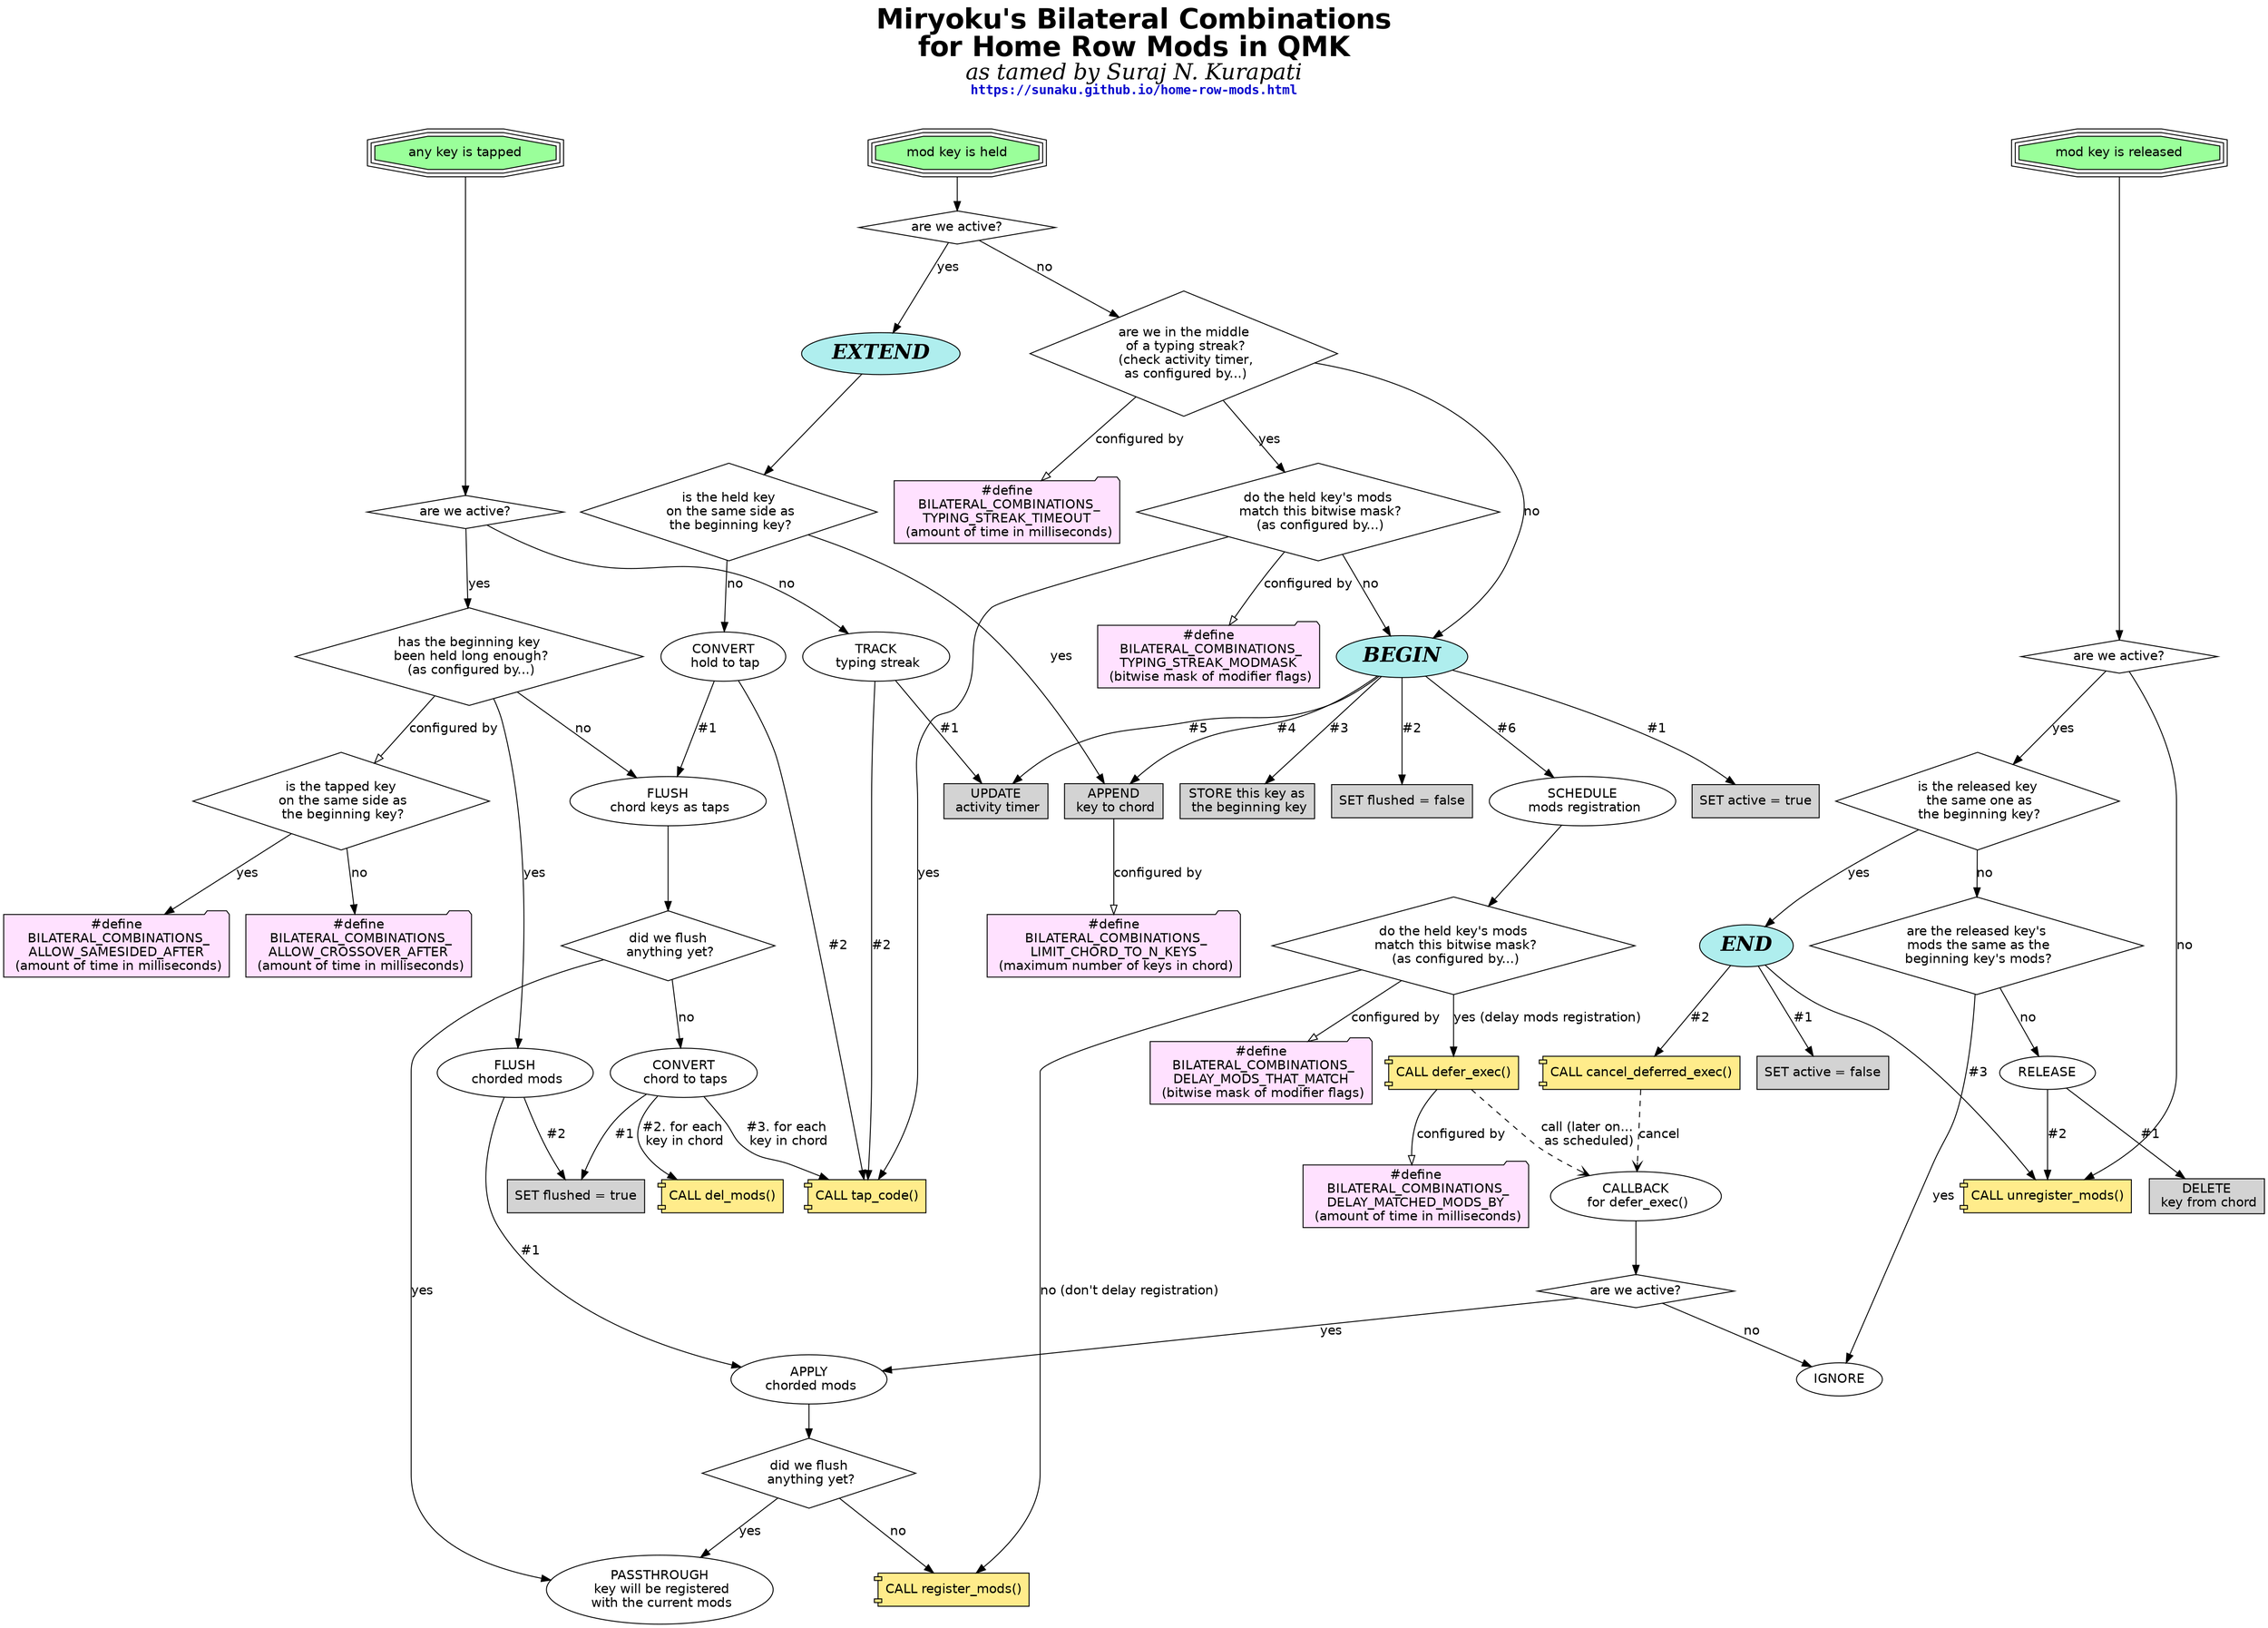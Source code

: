 digraph BILATERAL_COMBINATIONS {
	graph [
		label=<
			Miryoku's Bilateral Combinations
				<br/>
			for Home Row Mods in QMK
				<br/>
				<font face="Times-Italic" point-size="24">
			as tamed by Suraj N. Kurapati
				</font>
				<br/>
				<font face="Courier-Bold" point-size="14" color="blue3">
			https://sunaku.github.io/home-row-mods.html
				</font>
				<br/>
				<br/>
		>,
		labelloc=t,
		fontsize=30,
		fontname="Helvetica-Bold",
		layout=dot
	]
	node [fontname="Helvetica"]
	edge [fontname="Helvetica"]

	subgraph user_config {
		node [shape=folder, style=filled, fillcolor=thistle1]
		BILATERAL_COMBINATIONS_LIMIT_CHORD_TO_N_KEYS [label="#define\n BILATERAL_COMBINATIONS_\nLIMIT_CHORD_TO_N_KEYS\n (maximum number of keys in chord)"]
		BILATERAL_COMBINATIONS_ALLOW_SAMESIDED_AFTER [label="#define\n BILATERAL_COMBINATIONS_\nALLOW_SAMESIDED_AFTER\n (amount of time in milliseconds)"]
		BILATERAL_COMBINATIONS_ALLOW_CROSSOVER_AFTER [label="#define\n BILATERAL_COMBINATIONS_\nALLOW_CROSSOVER_AFTER\n (amount of time in milliseconds)"]
		BILATERAL_COMBINATIONS_DELAY_MATCHED_MODS_BY [label="#define\n BILATERAL_COMBINATIONS_\nDELAY_MATCHED_MODS_BY\n (amount of time in milliseconds)"]
		BILATERAL_COMBINATIONS_DELAY_MODS_THAT_MATCH [label="#define\n BILATERAL_COMBINATIONS_\nDELAY_MODS_THAT_MATCH\n (bitwise mask of modifier flags)"]
		BILATERAL_COMBINATIONS_TYPING_STREAK_TIMEOUT [label="#define\n BILATERAL_COMBINATIONS_\nTYPING_STREAK_TIMEOUT\n (amount of time in milliseconds)"]
		BILATERAL_COMBINATIONS_TYPING_STREAK_MODMASK [label="#define\n BILATERAL_COMBINATIONS_\nTYPING_STREAK_MODMASK\n (bitwise mask of modifier flags)"]
	}

	subgraph user_events {
		graph [rank=same]
		node [shape=tripleoctagon, style=filled, fillcolor=palegreen1]
		hold_event    [label="mod key is held"]
		tap_event     [label="any key is tapped"]
		release_event [label="mod key is released"]
	}

	subgraph QMK_syscalls {
		node [shape=component, style=filled, fillcolor=lightgoldenrod1]
		register_mods        [label="CALL register_mods()"]
		del_mods             [label="CALL del_mods()"]
		unregister_mods      [label="CALL unregister_mods()"]
		tap_code             [label="CALL tap_code()"]
		defer_exec           [label="CALL defer_exec()"]
		cancel_deferred_exec [label="CALL cancel_deferred_exec()"]
	}

	subgraph major_states {
		node [style=filled, fillcolor=paleturquoise, fontname="Times-BoldItalic", fontsize=22]
		BEGIN
		EXTEND
		END
	}

	subgraph state_mutations {
		node [shape=box, style=filled]
		SET_active_true       [label="SET active = true"]
		SET_active_false      [label="SET active = false"]
		STORE_beginning_key   [label="STORE this key as\n the beginning key"]
		APPEND_key_to_chord   [label="APPEND\n key to chord"]
		DELETE_key_from_chord [label="DELETE\n key from chord"]
		SET_flushed_true      [label="SET flushed = true"]
		SET_flushed_false     [label="SET flushed = false"]
		UPDATE_streak_timer   [label="UPDATE\n activity timer"]
	}

	subgraph holding {
		hold_event -> hold_check_if_active

		hold_check_if_active [label="are we active?", shape=diamond]
		hold_check_if_active -> hold_check_if_typing_streak [label="no"]
		hold_check_if_active -> EXTEND [label="yes"]

		hold_check_if_typing_streak [label="are we in the middle\n of a typing streak?\n (check activity timer,\n as configured by...)", shape=diamond]
		hold_check_if_typing_streak -> BILATERAL_COMBINATIONS_TYPING_STREAK_TIMEOUT [label="configured by", arrowhead=onormal]
		hold_check_if_typing_streak -> hold_check_if_match_typing_streak_modmask [label="yes"]
		hold_check_if_typing_streak -> BEGIN [label="no"]

		hold_check_if_match_typing_streak_modmask [label="do the held key's mods\n match this bitwise mask?\n (as configured by...)", shape=diamond]
		hold_check_if_match_typing_streak_modmask -> BILATERAL_COMBINATIONS_TYPING_STREAK_MODMASK [label="configured by", arrowhead=onormal]
		hold_check_if_match_typing_streak_modmask -> tap_code [label="yes"]
		hold_check_if_match_typing_streak_modmask -> BEGIN [label="no"]

		// HOLD: a single key is held
		subgraph chord_begin {
			BEGIN -> SET_active_true     [label="#1"]
			BEGIN -> SET_flushed_false   [label="#2"]
			BEGIN -> STORE_beginning_key [label="#3"]
			BEGIN -> APPEND_key_to_chord [label="#4"]
			BEGIN -> UPDATE_streak_timer [label="#5"]
			BEGIN -> SCHEDULE            [label="#6"]

			SCHEDULE [label="SCHEDULE\n mods registration"]
			SCHEDULE -> SCHEDULE_check_if_mods_match_delay_mask

			SCHEDULE_check_if_mods_match_delay_mask [label="do the held key's mods\n match this bitwise mask?\n (as configured by...)", shape=diamond]
			SCHEDULE_check_if_mods_match_delay_mask -> BILATERAL_COMBINATIONS_DELAY_MODS_THAT_MATCH [label="configured by", arrowhead=onormal]
			SCHEDULE_check_if_mods_match_delay_mask -> defer_exec [label="yes (delay mods registration)"]
			SCHEDULE_check_if_mods_match_delay_mask -> register_mods [label="no (don't delay registration)"]

			defer_exec -> BILATERAL_COMBINATIONS_DELAY_MATCHED_MODS_BY [label="configured by", arrowhead=onormal]
			defer_exec -> CALLBACK_defer_exec [label="call (later on...\n as scheduled)", style=dashed, arrowhead=vee]

			CALLBACK_defer_exec [label="CALLBACK\n for defer_exec()"]
			// CALLBACK_defer_exec -> APPLY_chord_mods [label="ONLY if we're active"]
			CALLBACK_defer_exec -> CALLBACK_defer_exec_check_if_active
			CALLBACK_defer_exec_check_if_active [label="are we active?", shape=diamond]
			CALLBACK_defer_exec_check_if_active -> APPLY_chord_mods [label="yes"]
			CALLBACK_defer_exec_check_if_active -> IGNORE [label="no"]
		}

		// CHORD: multiple keys are held
		subgraph chord_extend {
			EXTEND -> EXTEND_chord_check_if_same_side
			EXTEND_chord_check_if_same_side [label="is the held key\n on the same side as\n the beginning key?", shape=diamond]
			EXTEND_chord_check_if_same_side -> APPEND_key_to_chord [label="yes"]
			EXTEND_chord_check_if_same_side -> CONVERT_hold_to_tap [label="no"]

			APPEND_key_to_chord -> BILATERAL_COMBINATIONS_LIMIT_CHORD_TO_N_KEYS [label="configured by", arrowhead=onormal]

			CONVERT_hold_to_tap [label="CONVERT\n hold to tap"]
			CONVERT_hold_to_tap -> FLUSH_chord_taps [label="#1"]
			CONVERT_hold_to_tap  -> tap_code [label="#2"]

			FLUSH_chord_taps [label="FLUSH\n chord keys as taps"]
			FLUSH_chord_taps -> FLUSH_chord_taps_check_if_flushed

			FLUSH_chord_taps_check_if_flushed [label="did we flush\n anything yet?", shape=diamond]
			FLUSH_chord_taps_check_if_flushed -> PASSTHROUGH [label="yes"]
			FLUSH_chord_taps_check_if_flushed -> CONVERT_chord_to_taps [label="no"]

			PASSTHROUGH [label="PASSTHROUGH\n key will be registered\n with the current mods"]

			CONVERT_chord_to_taps [label="CONVERT\n chord to taps"]
			CONVERT_chord_to_taps -> SET_flushed_true [label="#1"]
			CONVERT_chord_to_taps -> del_mods [label="#2. for each\n key in chord"]
			CONVERT_chord_to_taps -> tap_code [label="#3. for each\n key in chord"]
		}
	}

	subgraph tapping {
		tap_event -> tap_check_if_active

		tap_check_if_active [label="are we active?", shape=diamond]
		tap_check_if_active -> tap_track_typing_streak [label="no"]
		tap_check_if_active -> tap_check_hold_time [label="yes"]

		tap_track_typing_streak [label="TRACK\n typing streak"]
		tap_track_typing_streak -> UPDATE_streak_timer [label="#1"]
		tap_track_typing_streak -> tap_code [label="#2"]

		tap_check_hold_time [label="has the beginning key\n been held long enough?\n (as configured by...)", shape=diamond]
		tap_check_hold_time -> FLUSH_chord_taps [label="no"]
		tap_check_hold_time -> FLUSH_chord_mods [label="yes"]
		tap_check_hold_time -> tap_check_hold_time_config_if_same_side [label="configured by", arrowhead=onormal]

		tap_check_hold_time_config_if_same_side [label="is the tapped key\n on the same side as\n the beginning key?", shape=diamond]
		tap_check_hold_time_config_if_same_side -> BILATERAL_COMBINATIONS_ALLOW_SAMESIDED_AFTER [label="yes"]
		tap_check_hold_time_config_if_same_side -> BILATERAL_COMBINATIONS_ALLOW_CROSSOVER_AFTER [label="no"]

		FLUSH_chord_mods [label="FLUSH\n chorded mods"]
		FLUSH_chord_mods -> APPLY_chord_mods [label="#1"]
		FLUSH_chord_mods -> SET_flushed_true [label="#2"]

		APPLY_chord_mods [label="APPLY\n chorded mods"]
		APPLY_chord_mods -> APPLY_chord_mods_check_if_flushed
		APPLY_chord_mods_check_if_flushed [label="did we flush\n anything yet?", shape=diamond]
		APPLY_chord_mods_check_if_flushed -> PASSTHROUGH [label="yes"]
		APPLY_chord_mods_check_if_flushed -> register_mods [label="no"]
	}

	subgraph releasing {
		release_event -> release_check_if_active

		release_check_if_active [label="are we active?", shape=diamond]
		release_check_if_active -> release_check_if_beginning_key [label="yes"]
		release_check_if_active -> unregister_mods [label="no"]

		release_check_if_beginning_key [label="is the released key\n the same one as\n the beginning key?", shape=diamond]
		release_check_if_beginning_key -> release_check_if_beginning_mods [label="no"]
		release_check_if_beginning_key -> END [label="yes"]

		release_check_if_beginning_mods [label="are the released key's\n mods the same as the\n beginning key's mods?", shape=diamond]
		release_check_if_beginning_mods -> RELEASE [label="no"]
		release_check_if_beginning_mods -> IGNORE [label="yes"]

		RELEASE -> DELETE_key_from_chord [label="#1"]
		RELEASE -> unregister_mods [label="#2"]

		END -> SET_active_false [label="#1"]
		END -> cancel_deferred_exec [label="#2"]
		END -> unregister_mods [label="#3"]

		cancel_deferred_exec -> CALLBACK_defer_exec [label="cancel", style=dashed, arrowhead=vee]
	}
}

